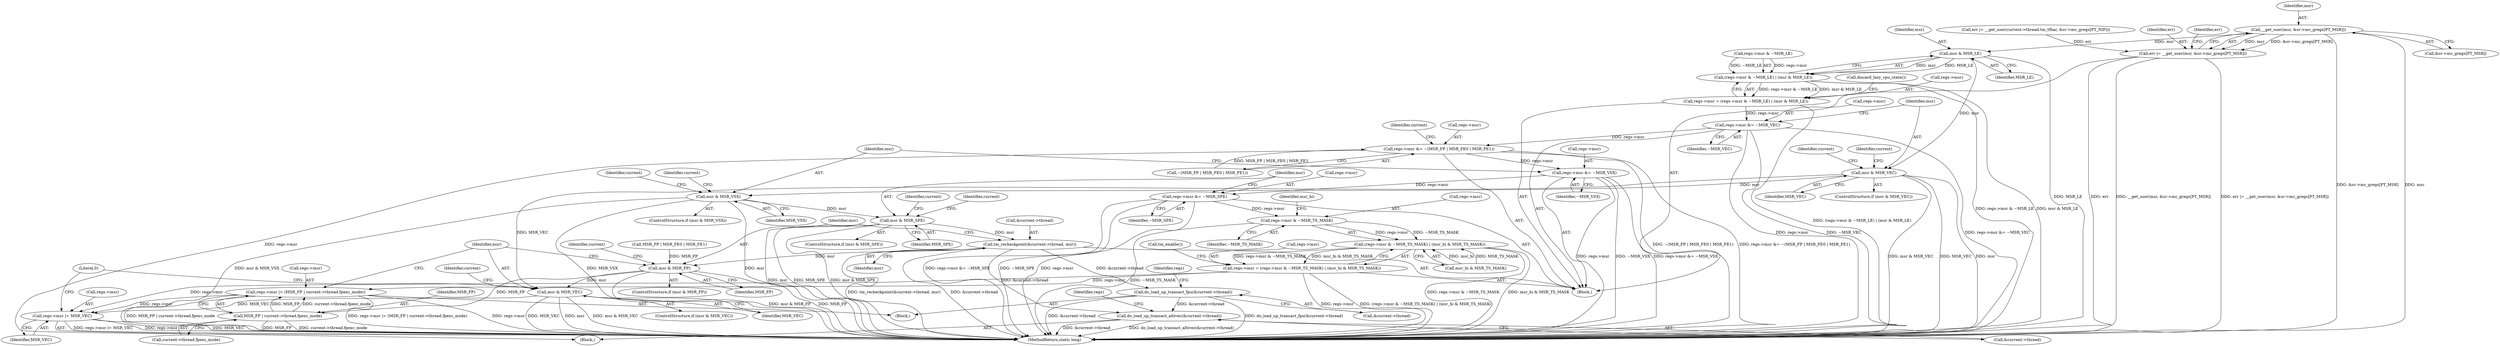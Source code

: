 digraph "0_linux_d2b9d2a5ad5ef04ff978c9923d19730cb05efd55@array" {
"1000155" [label="(Call,__get_user(msr, &sr->mc_gregs[PT_MSR]))"];
"1000153" [label="(Call,err |= __get_user(msr, &sr->mc_gregs[PT_MSR]))"];
"1000177" [label="(Call,msr & MSR_LE)"];
"1000171" [label="(Call,(regs->msr & ~MSR_LE) | (msr & MSR_LE))"];
"1000167" [label="(Call,regs->msr = (regs->msr & ~MSR_LE) | (msr & MSR_LE))"];
"1000181" [label="(Call,regs->msr &= ~MSR_VEC)"];
"1000299" [label="(Call,regs->msr &= ~(MSR_FP | MSR_FE0 | MSR_FE1))"];
"1000325" [label="(Call,regs->msr &= ~MSR_VSX)"];
"1000394" [label="(Call,regs->msr &= ~MSR_SPE)"];
"1000480" [label="(Call,regs->msr & ~MSR_TS_MASK)"];
"1000479" [label="(Call,(regs->msr & ~MSR_TS_MASK) | (msr_hi & MSR_TS_MASK))"];
"1000475" [label="(Call,regs->msr = (regs->msr & ~MSR_TS_MASK) | (msr_hi & MSR_TS_MASK))"];
"1000512" [label="(Call,regs->msr |= (MSR_FP | current->thread.fpexc_mode))"];
"1000533" [label="(Call,regs->msr |= MSR_VEC)"];
"1000187" [label="(Call,msr & MSR_VEC)"];
"1000331" [label="(Call,msr & MSR_VSX)"];
"1000400" [label="(Call,msr & MSR_SPE)"];
"1000496" [label="(Call,tm_recheckpoint(&current->thread, msr))"];
"1000503" [label="(Call,msr & MSR_FP)"];
"1000516" [label="(Call,MSR_FP | current->thread.fpexc_mode)"];
"1000524" [label="(Call,msr & MSR_VEC)"];
"1000507" [label="(Call,do_load_up_transact_fpu(&current->thread))"];
"1000528" [label="(Call,do_load_up_transact_altivec(&current->thread))"];
"1000400" [label="(Call,msr & MSR_SPE)"];
"1000177" [label="(Call,msr & MSR_LE)"];
"1000523" [label="(ControlStructure,if (msr & MSR_VEC))"];
"1000507" [label="(Call,do_load_up_transact_fpu(&current->thread))"];
"1000399" [label="(ControlStructure,if (msr & MSR_SPE))"];
"1000484" [label="(Identifier,~MSR_TS_MASK)"];
"1000503" [label="(Call,msr & MSR_FP)"];
"1000187" [label="(Call,msr & MSR_VEC)"];
"1000510" [label="(Identifier,current)"];
"1000332" [label="(Identifier,msr)"];
"1000139" [label="(Call,err |= __get_user(current->thread.tm_tfhar, &sr->mc_gregs[PT_NIP]))"];
"1000497" [label="(Call,&current->thread)"];
"1000180" [label="(Call,discard_lazy_cpu_state())"];
"1000312" [label="(Identifier,current)"];
"1000325" [label="(Call,regs->msr &= ~MSR_VSX)"];
"1000188" [label="(Identifier,msr)"];
"1000172" [label="(Call,regs->msr & ~MSR_LE)"];
"1000355" [label="(Identifier,current)"];
"1000506" [label="(Block,)"];
"1000179" [label="(Identifier,MSR_LE)"];
"1000486" [label="(Identifier,msr_hi)"];
"1000181" [label="(Call,regs->msr &= ~MSR_VEC)"];
"1000185" [label="(Identifier,~MSR_VEC)"];
"1000299" [label="(Call,regs->msr &= ~(MSR_FP | MSR_FE0 | MSR_FE1))"];
"1000330" [label="(ControlStructure,if (msr & MSR_VSX))"];
"1000496" [label="(Call,tm_recheckpoint(&current->thread, msr))"];
"1000526" [label="(Identifier,MSR_VEC)"];
"1000517" [label="(Identifier,MSR_FP)"];
"1000329" [label="(Identifier,~MSR_VSX)"];
"1000168" [label="(Call,regs->msr)"];
"1000524" [label="(Call,msr & MSR_VEC)"];
"1000480" [label="(Call,regs->msr & ~MSR_TS_MASK)"];
"1000513" [label="(Call,regs->msr)"];
"1000333" [label="(Identifier,MSR_VSX)"];
"1000119" [label="(Block,)"];
"1000537" [label="(Identifier,MSR_VEC)"];
"1000505" [label="(Identifier,MSR_FP)"];
"1000485" [label="(Call,msr_hi & MSR_TS_MASK)"];
"1000157" [label="(Call,&sr->mc_gregs[PT_MSR])"];
"1000229" [label="(Identifier,current)"];
"1000189" [label="(Identifier,MSR_VEC)"];
"1000326" [label="(Call,regs->msr)"];
"1000153" [label="(Call,err |= __get_user(msr, &sr->mc_gregs[PT_MSR]))"];
"1000300" [label="(Call,regs->msr)"];
"1000303" [label="(Call,~(MSR_FP | MSR_FE0 | MSR_FE1))"];
"1000154" [label="(Identifier,err)"];
"1000540" [label="(MethodReturn,static long)"];
"1000488" [label="(Call,tm_enable())"];
"1000535" [label="(Identifier,regs)"];
"1000476" [label="(Call,regs->msr)"];
"1000186" [label="(ControlStructure,if (msr & MSR_VEC))"];
"1000525" [label="(Identifier,msr)"];
"1000155" [label="(Call,__get_user(msr, &sr->mc_gregs[PT_MSR]))"];
"1000534" [label="(Call,regs->msr)"];
"1000531" [label="(Identifier,current)"];
"1000475" [label="(Call,regs->msr = (regs->msr & ~MSR_TS_MASK) | (msr_hi & MSR_TS_MASK))"];
"1000197" [label="(Identifier,current)"];
"1000516" [label="(Call,MSR_FP | current->thread.fpexc_mode)"];
"1000518" [label="(Call,current->thread.fpexc_mode)"];
"1000502" [label="(ControlStructure,if (msr & MSR_FP))"];
"1000479" [label="(Call,(regs->msr & ~MSR_TS_MASK) | (msr_hi & MSR_TS_MASK))"];
"1000539" [label="(Literal,0)"];
"1000304" [label="(Call,MSR_FP | MSR_FE0 | MSR_FE1)"];
"1000401" [label="(Identifier,msr)"];
"1000394" [label="(Call,regs->msr &= ~MSR_SPE)"];
"1000512" [label="(Call,regs->msr |= (MSR_FP | current->thread.fpexc_mode))"];
"1000338" [label="(Identifier,current)"];
"1000529" [label="(Call,&current->thread)"];
"1000156" [label="(Identifier,msr)"];
"1000164" [label="(Identifier,err)"];
"1000182" [label="(Call,regs->msr)"];
"1000514" [label="(Identifier,regs)"];
"1000508" [label="(Call,&current->thread)"];
"1000171" [label="(Call,(regs->msr & ~MSR_LE) | (msr & MSR_LE))"];
"1000408" [label="(Identifier,current)"];
"1000395" [label="(Call,regs->msr)"];
"1000178" [label="(Identifier,msr)"];
"1000402" [label="(Identifier,MSR_SPE)"];
"1000501" [label="(Identifier,msr)"];
"1000528" [label="(Call,do_load_up_transact_altivec(&current->thread))"];
"1000425" [label="(Identifier,current)"];
"1000331" [label="(Call,msr & MSR_VSX)"];
"1000504" [label="(Identifier,msr)"];
"1000398" [label="(Identifier,~MSR_SPE)"];
"1000481" [label="(Call,regs->msr)"];
"1000167" [label="(Call,regs->msr = (regs->msr & ~MSR_LE) | (msr & MSR_LE))"];
"1000527" [label="(Block,)"];
"1000533" [label="(Call,regs->msr |= MSR_VEC)"];
"1000155" -> "1000153"  [label="AST: "];
"1000155" -> "1000157"  [label="CFG: "];
"1000156" -> "1000155"  [label="AST: "];
"1000157" -> "1000155"  [label="AST: "];
"1000153" -> "1000155"  [label="CFG: "];
"1000155" -> "1000540"  [label="DDG: &sr->mc_gregs[PT_MSR]"];
"1000155" -> "1000540"  [label="DDG: msr"];
"1000155" -> "1000153"  [label="DDG: msr"];
"1000155" -> "1000153"  [label="DDG: &sr->mc_gregs[PT_MSR]"];
"1000155" -> "1000177"  [label="DDG: msr"];
"1000153" -> "1000119"  [label="AST: "];
"1000154" -> "1000153"  [label="AST: "];
"1000164" -> "1000153"  [label="CFG: "];
"1000153" -> "1000540"  [label="DDG: __get_user(msr, &sr->mc_gregs[PT_MSR])"];
"1000153" -> "1000540"  [label="DDG: err |= __get_user(msr, &sr->mc_gregs[PT_MSR])"];
"1000153" -> "1000540"  [label="DDG: err"];
"1000139" -> "1000153"  [label="DDG: err"];
"1000177" -> "1000171"  [label="AST: "];
"1000177" -> "1000179"  [label="CFG: "];
"1000178" -> "1000177"  [label="AST: "];
"1000179" -> "1000177"  [label="AST: "];
"1000171" -> "1000177"  [label="CFG: "];
"1000177" -> "1000540"  [label="DDG: MSR_LE"];
"1000177" -> "1000171"  [label="DDG: msr"];
"1000177" -> "1000171"  [label="DDG: MSR_LE"];
"1000177" -> "1000187"  [label="DDG: msr"];
"1000171" -> "1000167"  [label="AST: "];
"1000172" -> "1000171"  [label="AST: "];
"1000167" -> "1000171"  [label="CFG: "];
"1000171" -> "1000540"  [label="DDG: regs->msr & ~MSR_LE"];
"1000171" -> "1000540"  [label="DDG: msr & MSR_LE"];
"1000171" -> "1000167"  [label="DDG: regs->msr & ~MSR_LE"];
"1000171" -> "1000167"  [label="DDG: msr & MSR_LE"];
"1000172" -> "1000171"  [label="DDG: regs->msr"];
"1000172" -> "1000171"  [label="DDG: ~MSR_LE"];
"1000167" -> "1000119"  [label="AST: "];
"1000168" -> "1000167"  [label="AST: "];
"1000180" -> "1000167"  [label="CFG: "];
"1000167" -> "1000540"  [label="DDG: (regs->msr & ~MSR_LE) | (msr & MSR_LE)"];
"1000167" -> "1000181"  [label="DDG: regs->msr"];
"1000181" -> "1000119"  [label="AST: "];
"1000181" -> "1000185"  [label="CFG: "];
"1000182" -> "1000181"  [label="AST: "];
"1000185" -> "1000181"  [label="AST: "];
"1000188" -> "1000181"  [label="CFG: "];
"1000181" -> "1000540"  [label="DDG: regs->msr"];
"1000181" -> "1000540"  [label="DDG: ~MSR_VEC"];
"1000181" -> "1000540"  [label="DDG: regs->msr &= ~MSR_VEC"];
"1000181" -> "1000299"  [label="DDG: regs->msr"];
"1000299" -> "1000119"  [label="AST: "];
"1000299" -> "1000303"  [label="CFG: "];
"1000300" -> "1000299"  [label="AST: "];
"1000303" -> "1000299"  [label="AST: "];
"1000312" -> "1000299"  [label="CFG: "];
"1000299" -> "1000540"  [label="DDG: ~(MSR_FP | MSR_FE0 | MSR_FE1)"];
"1000299" -> "1000540"  [label="DDG: regs->msr &= ~(MSR_FP | MSR_FE0 | MSR_FE1)"];
"1000299" -> "1000540"  [label="DDG: regs->msr"];
"1000303" -> "1000299"  [label="DDG: MSR_FP | MSR_FE0 | MSR_FE1"];
"1000299" -> "1000325"  [label="DDG: regs->msr"];
"1000325" -> "1000119"  [label="AST: "];
"1000325" -> "1000329"  [label="CFG: "];
"1000326" -> "1000325"  [label="AST: "];
"1000329" -> "1000325"  [label="AST: "];
"1000332" -> "1000325"  [label="CFG: "];
"1000325" -> "1000540"  [label="DDG: regs->msr"];
"1000325" -> "1000540"  [label="DDG: ~MSR_VSX"];
"1000325" -> "1000540"  [label="DDG: regs->msr &= ~MSR_VSX"];
"1000325" -> "1000394"  [label="DDG: regs->msr"];
"1000394" -> "1000119"  [label="AST: "];
"1000394" -> "1000398"  [label="CFG: "];
"1000395" -> "1000394"  [label="AST: "];
"1000398" -> "1000394"  [label="AST: "];
"1000401" -> "1000394"  [label="CFG: "];
"1000394" -> "1000540"  [label="DDG: regs->msr &= ~MSR_SPE"];
"1000394" -> "1000540"  [label="DDG: ~MSR_SPE"];
"1000394" -> "1000540"  [label="DDG: regs->msr"];
"1000394" -> "1000480"  [label="DDG: regs->msr"];
"1000480" -> "1000479"  [label="AST: "];
"1000480" -> "1000484"  [label="CFG: "];
"1000481" -> "1000480"  [label="AST: "];
"1000484" -> "1000480"  [label="AST: "];
"1000486" -> "1000480"  [label="CFG: "];
"1000480" -> "1000540"  [label="DDG: ~MSR_TS_MASK"];
"1000480" -> "1000479"  [label="DDG: regs->msr"];
"1000480" -> "1000479"  [label="DDG: ~MSR_TS_MASK"];
"1000479" -> "1000475"  [label="AST: "];
"1000479" -> "1000485"  [label="CFG: "];
"1000485" -> "1000479"  [label="AST: "];
"1000475" -> "1000479"  [label="CFG: "];
"1000479" -> "1000540"  [label="DDG: regs->msr & ~MSR_TS_MASK"];
"1000479" -> "1000540"  [label="DDG: msr_hi & MSR_TS_MASK"];
"1000479" -> "1000475"  [label="DDG: regs->msr & ~MSR_TS_MASK"];
"1000479" -> "1000475"  [label="DDG: msr_hi & MSR_TS_MASK"];
"1000485" -> "1000479"  [label="DDG: msr_hi"];
"1000485" -> "1000479"  [label="DDG: MSR_TS_MASK"];
"1000475" -> "1000119"  [label="AST: "];
"1000476" -> "1000475"  [label="AST: "];
"1000488" -> "1000475"  [label="CFG: "];
"1000475" -> "1000540"  [label="DDG: regs->msr"];
"1000475" -> "1000540"  [label="DDG: (regs->msr & ~MSR_TS_MASK) | (msr_hi & MSR_TS_MASK)"];
"1000475" -> "1000512"  [label="DDG: regs->msr"];
"1000475" -> "1000533"  [label="DDG: regs->msr"];
"1000512" -> "1000506"  [label="AST: "];
"1000512" -> "1000516"  [label="CFG: "];
"1000513" -> "1000512"  [label="AST: "];
"1000516" -> "1000512"  [label="AST: "];
"1000525" -> "1000512"  [label="CFG: "];
"1000512" -> "1000540"  [label="DDG: regs->msr"];
"1000512" -> "1000540"  [label="DDG: MSR_FP | current->thread.fpexc_mode"];
"1000512" -> "1000540"  [label="DDG: regs->msr |= (MSR_FP | current->thread.fpexc_mode)"];
"1000516" -> "1000512"  [label="DDG: MSR_FP"];
"1000516" -> "1000512"  [label="DDG: current->thread.fpexc_mode"];
"1000512" -> "1000533"  [label="DDG: regs->msr"];
"1000533" -> "1000527"  [label="AST: "];
"1000533" -> "1000537"  [label="CFG: "];
"1000534" -> "1000533"  [label="AST: "];
"1000537" -> "1000533"  [label="AST: "];
"1000539" -> "1000533"  [label="CFG: "];
"1000533" -> "1000540"  [label="DDG: regs->msr |= MSR_VEC"];
"1000533" -> "1000540"  [label="DDG: regs->msr"];
"1000533" -> "1000540"  [label="DDG: MSR_VEC"];
"1000524" -> "1000533"  [label="DDG: MSR_VEC"];
"1000187" -> "1000186"  [label="AST: "];
"1000187" -> "1000189"  [label="CFG: "];
"1000188" -> "1000187"  [label="AST: "];
"1000189" -> "1000187"  [label="AST: "];
"1000197" -> "1000187"  [label="CFG: "];
"1000229" -> "1000187"  [label="CFG: "];
"1000187" -> "1000540"  [label="DDG: msr"];
"1000187" -> "1000540"  [label="DDG: msr & MSR_VEC"];
"1000187" -> "1000540"  [label="DDG: MSR_VEC"];
"1000187" -> "1000331"  [label="DDG: msr"];
"1000187" -> "1000524"  [label="DDG: MSR_VEC"];
"1000331" -> "1000330"  [label="AST: "];
"1000331" -> "1000333"  [label="CFG: "];
"1000332" -> "1000331"  [label="AST: "];
"1000333" -> "1000331"  [label="AST: "];
"1000338" -> "1000331"  [label="CFG: "];
"1000355" -> "1000331"  [label="CFG: "];
"1000331" -> "1000540"  [label="DDG: msr & MSR_VSX"];
"1000331" -> "1000540"  [label="DDG: MSR_VSX"];
"1000331" -> "1000540"  [label="DDG: msr"];
"1000331" -> "1000400"  [label="DDG: msr"];
"1000400" -> "1000399"  [label="AST: "];
"1000400" -> "1000402"  [label="CFG: "];
"1000401" -> "1000400"  [label="AST: "];
"1000402" -> "1000400"  [label="AST: "];
"1000408" -> "1000400"  [label="CFG: "];
"1000425" -> "1000400"  [label="CFG: "];
"1000400" -> "1000540"  [label="DDG: msr"];
"1000400" -> "1000540"  [label="DDG: MSR_SPE"];
"1000400" -> "1000540"  [label="DDG: msr & MSR_SPE"];
"1000400" -> "1000496"  [label="DDG: msr"];
"1000496" -> "1000119"  [label="AST: "];
"1000496" -> "1000501"  [label="CFG: "];
"1000497" -> "1000496"  [label="AST: "];
"1000501" -> "1000496"  [label="AST: "];
"1000504" -> "1000496"  [label="CFG: "];
"1000496" -> "1000540"  [label="DDG: tm_recheckpoint(&current->thread, msr)"];
"1000496" -> "1000540"  [label="DDG: &current->thread"];
"1000496" -> "1000503"  [label="DDG: msr"];
"1000496" -> "1000507"  [label="DDG: &current->thread"];
"1000496" -> "1000528"  [label="DDG: &current->thread"];
"1000503" -> "1000502"  [label="AST: "];
"1000503" -> "1000505"  [label="CFG: "];
"1000504" -> "1000503"  [label="AST: "];
"1000505" -> "1000503"  [label="AST: "];
"1000510" -> "1000503"  [label="CFG: "];
"1000525" -> "1000503"  [label="CFG: "];
"1000503" -> "1000540"  [label="DDG: msr & MSR_FP"];
"1000503" -> "1000540"  [label="DDG: MSR_FP"];
"1000304" -> "1000503"  [label="DDG: MSR_FP"];
"1000503" -> "1000516"  [label="DDG: MSR_FP"];
"1000503" -> "1000524"  [label="DDG: msr"];
"1000516" -> "1000518"  [label="CFG: "];
"1000517" -> "1000516"  [label="AST: "];
"1000518" -> "1000516"  [label="AST: "];
"1000516" -> "1000540"  [label="DDG: current->thread.fpexc_mode"];
"1000516" -> "1000540"  [label="DDG: MSR_FP"];
"1000524" -> "1000523"  [label="AST: "];
"1000524" -> "1000526"  [label="CFG: "];
"1000525" -> "1000524"  [label="AST: "];
"1000526" -> "1000524"  [label="AST: "];
"1000531" -> "1000524"  [label="CFG: "];
"1000539" -> "1000524"  [label="CFG: "];
"1000524" -> "1000540"  [label="DDG: msr"];
"1000524" -> "1000540"  [label="DDG: msr & MSR_VEC"];
"1000524" -> "1000540"  [label="DDG: MSR_VEC"];
"1000507" -> "1000506"  [label="AST: "];
"1000507" -> "1000508"  [label="CFG: "];
"1000508" -> "1000507"  [label="AST: "];
"1000514" -> "1000507"  [label="CFG: "];
"1000507" -> "1000540"  [label="DDG: do_load_up_transact_fpu(&current->thread)"];
"1000507" -> "1000540"  [label="DDG: &current->thread"];
"1000507" -> "1000528"  [label="DDG: &current->thread"];
"1000528" -> "1000527"  [label="AST: "];
"1000528" -> "1000529"  [label="CFG: "];
"1000529" -> "1000528"  [label="AST: "];
"1000535" -> "1000528"  [label="CFG: "];
"1000528" -> "1000540"  [label="DDG: do_load_up_transact_altivec(&current->thread)"];
"1000528" -> "1000540"  [label="DDG: &current->thread"];
}
